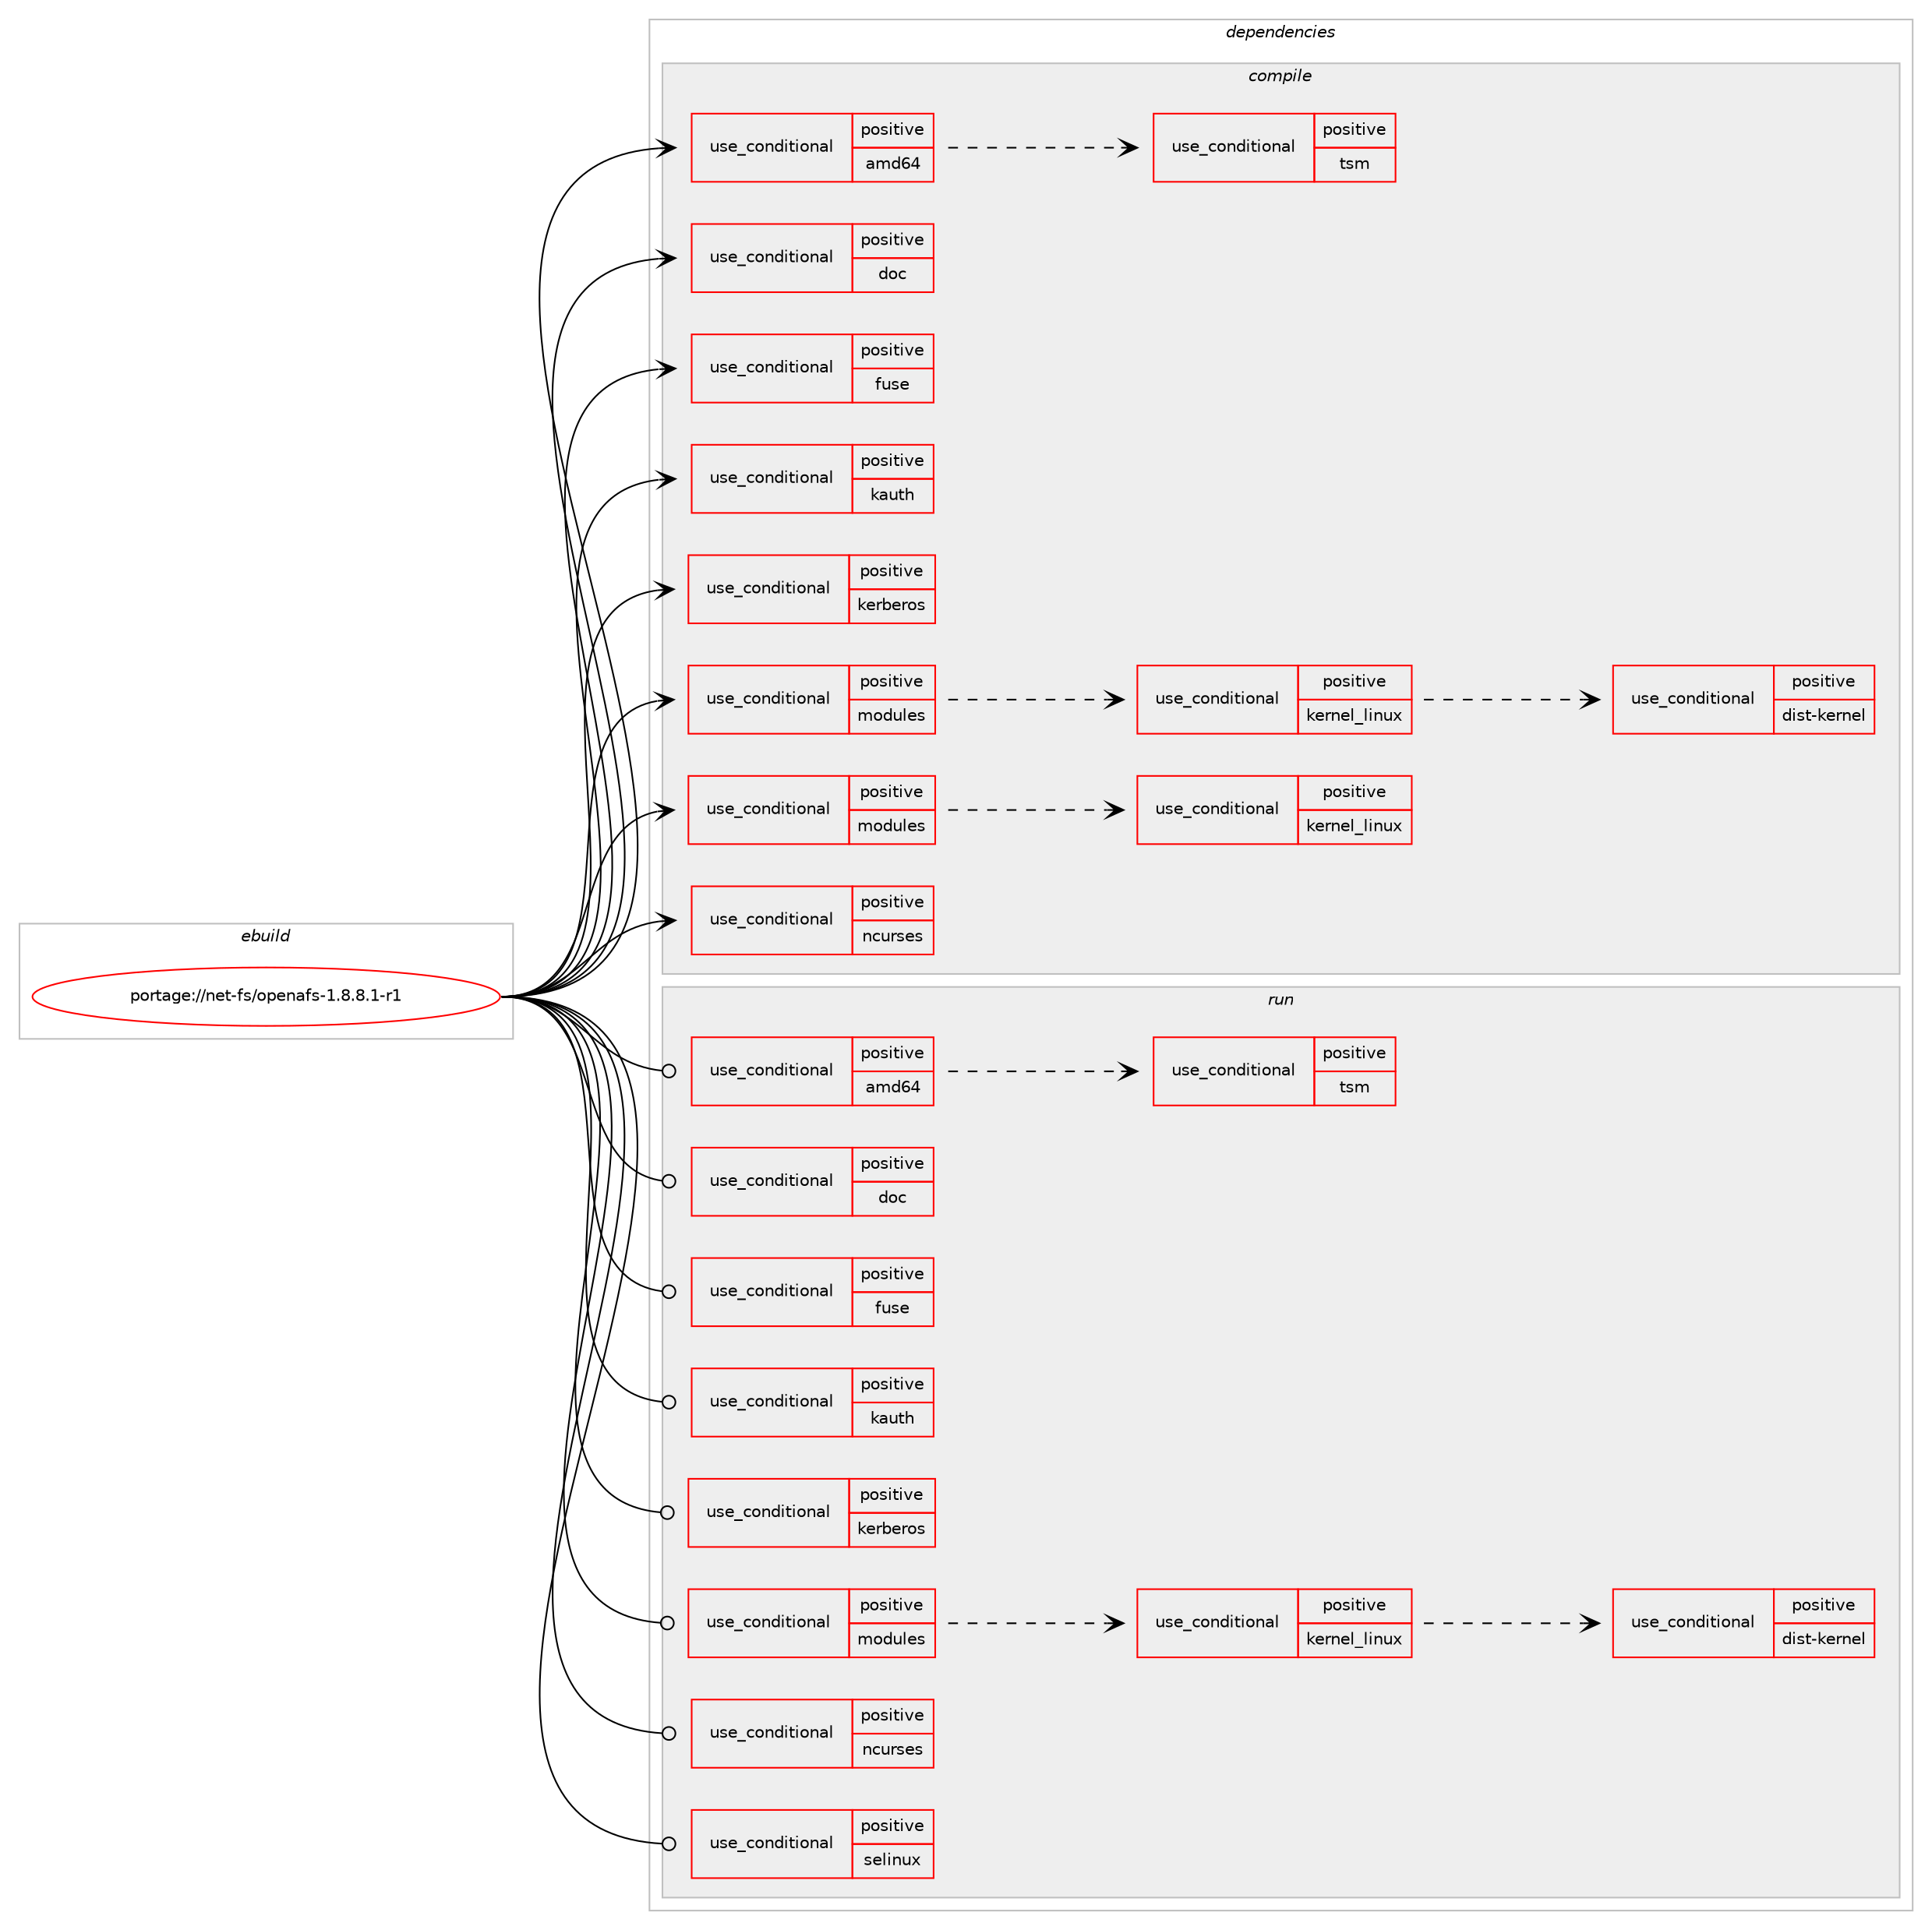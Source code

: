 digraph prolog {

# *************
# Graph options
# *************

newrank=true;
concentrate=true;
compound=true;
graph [rankdir=LR,fontname=Helvetica,fontsize=10,ranksep=1.5];#, ranksep=2.5, nodesep=0.2];
edge  [arrowhead=vee];
node  [fontname=Helvetica,fontsize=10];

# **********
# The ebuild
# **********

subgraph cluster_leftcol {
color=gray;
rank=same;
label=<<i>ebuild</i>>;
id [label="portage://net-fs/openafs-1.8.8.1-r1", color=red, width=4, href="../net-fs/openafs-1.8.8.1-r1.svg"];
}

# ****************
# The dependencies
# ****************

subgraph cluster_midcol {
color=gray;
label=<<i>dependencies</i>>;
subgraph cluster_compile {
fillcolor="#eeeeee";
style=filled;
label=<<i>compile</i>>;
subgraph cond1395 {
dependency1741 [label=<<TABLE BORDER="0" CELLBORDER="1" CELLSPACING="0" CELLPADDING="4"><TR><TD ROWSPAN="3" CELLPADDING="10">use_conditional</TD></TR><TR><TD>positive</TD></TR><TR><TD>amd64</TD></TR></TABLE>>, shape=none, color=red];
subgraph cond1396 {
dependency1742 [label=<<TABLE BORDER="0" CELLBORDER="1" CELLSPACING="0" CELLPADDING="4"><TR><TD ROWSPAN="3" CELLPADDING="10">use_conditional</TD></TR><TR><TD>positive</TD></TR><TR><TD>tsm</TD></TR></TABLE>>, shape=none, color=red];
# *** BEGIN UNKNOWN DEPENDENCY TYPE (TODO) ***
# dependency1742 -> package_dependency(portage://net-fs/openafs-1.8.8.1-r1,install,no,app-backup,tsm,none,[,,],[],[])
# *** END UNKNOWN DEPENDENCY TYPE (TODO) ***

}
dependency1741:e -> dependency1742:w [weight=20,style="dashed",arrowhead="vee"];
}
id:e -> dependency1741:w [weight=20,style="solid",arrowhead="vee"];
subgraph cond1397 {
dependency1743 [label=<<TABLE BORDER="0" CELLBORDER="1" CELLSPACING="0" CELLPADDING="4"><TR><TD ROWSPAN="3" CELLPADDING="10">use_conditional</TD></TR><TR><TD>positive</TD></TR><TR><TD>doc</TD></TR></TABLE>>, shape=none, color=red];
# *** BEGIN UNKNOWN DEPENDENCY TYPE (TODO) ***
# dependency1743 -> package_dependency(portage://net-fs/openafs-1.8.8.1-r1,install,no,app-text,docbook-xsl-stylesheets,none,[,,],[],[])
# *** END UNKNOWN DEPENDENCY TYPE (TODO) ***

# *** BEGIN UNKNOWN DEPENDENCY TYPE (TODO) ***
# dependency1743 -> package_dependency(portage://net-fs/openafs-1.8.8.1-r1,install,no,app-text,docbook-xml-dtd,none,[,,],[slot(4.3)],[])
# *** END UNKNOWN DEPENDENCY TYPE (TODO) ***

}
id:e -> dependency1743:w [weight=20,style="solid",arrowhead="vee"];
subgraph cond1398 {
dependency1744 [label=<<TABLE BORDER="0" CELLBORDER="1" CELLSPACING="0" CELLPADDING="4"><TR><TD ROWSPAN="3" CELLPADDING="10">use_conditional</TD></TR><TR><TD>positive</TD></TR><TR><TD>fuse</TD></TR></TABLE>>, shape=none, color=red];
# *** BEGIN UNKNOWN DEPENDENCY TYPE (TODO) ***
# dependency1744 -> package_dependency(portage://net-fs/openafs-1.8.8.1-r1,install,no,sys-fs,fuse,none,[,,],[slot(0),equal],[])
# *** END UNKNOWN DEPENDENCY TYPE (TODO) ***

}
id:e -> dependency1744:w [weight=20,style="solid",arrowhead="vee"];
subgraph cond1399 {
dependency1745 [label=<<TABLE BORDER="0" CELLBORDER="1" CELLSPACING="0" CELLPADDING="4"><TR><TD ROWSPAN="3" CELLPADDING="10">use_conditional</TD></TR><TR><TD>positive</TD></TR><TR><TD>kauth</TD></TR></TABLE>>, shape=none, color=red];
# *** BEGIN UNKNOWN DEPENDENCY TYPE (TODO) ***
# dependency1745 -> package_dependency(portage://net-fs/openafs-1.8.8.1-r1,install,no,sys-libs,pam,none,[,,],[],[])
# *** END UNKNOWN DEPENDENCY TYPE (TODO) ***

}
id:e -> dependency1745:w [weight=20,style="solid",arrowhead="vee"];
subgraph cond1400 {
dependency1746 [label=<<TABLE BORDER="0" CELLBORDER="1" CELLSPACING="0" CELLPADDING="4"><TR><TD ROWSPAN="3" CELLPADDING="10">use_conditional</TD></TR><TR><TD>positive</TD></TR><TR><TD>kerberos</TD></TR></TABLE>>, shape=none, color=red];
# *** BEGIN UNKNOWN DEPENDENCY TYPE (TODO) ***
# dependency1746 -> package_dependency(portage://net-fs/openafs-1.8.8.1-r1,install,no,virtual,krb5,none,[,,],[],[])
# *** END UNKNOWN DEPENDENCY TYPE (TODO) ***

}
id:e -> dependency1746:w [weight=20,style="solid",arrowhead="vee"];
subgraph cond1401 {
dependency1747 [label=<<TABLE BORDER="0" CELLBORDER="1" CELLSPACING="0" CELLPADDING="4"><TR><TD ROWSPAN="3" CELLPADDING="10">use_conditional</TD></TR><TR><TD>positive</TD></TR><TR><TD>modules</TD></TR></TABLE>>, shape=none, color=red];
subgraph cond1402 {
dependency1748 [label=<<TABLE BORDER="0" CELLBORDER="1" CELLSPACING="0" CELLPADDING="4"><TR><TD ROWSPAN="3" CELLPADDING="10">use_conditional</TD></TR><TR><TD>positive</TD></TR><TR><TD>kernel_linux</TD></TR></TABLE>>, shape=none, color=red];
# *** BEGIN UNKNOWN DEPENDENCY TYPE (TODO) ***
# dependency1748 -> package_dependency(portage://net-fs/openafs-1.8.8.1-r1,install,no,sys-apps,kmod,none,[,,],[],[use(enable(tools),none)])
# *** END UNKNOWN DEPENDENCY TYPE (TODO) ***

subgraph cond1403 {
dependency1749 [label=<<TABLE BORDER="0" CELLBORDER="1" CELLSPACING="0" CELLPADDING="4"><TR><TD ROWSPAN="3" CELLPADDING="10">use_conditional</TD></TR><TR><TD>positive</TD></TR><TR><TD>dist-kernel</TD></TR></TABLE>>, shape=none, color=red];
# *** BEGIN UNKNOWN DEPENDENCY TYPE (TODO) ***
# dependency1749 -> package_dependency(portage://net-fs/openafs-1.8.8.1-r1,install,no,virtual,dist-kernel,none,[,,],any_same_slot,[])
# *** END UNKNOWN DEPENDENCY TYPE (TODO) ***

}
dependency1748:e -> dependency1749:w [weight=20,style="dashed",arrowhead="vee"];
}
dependency1747:e -> dependency1748:w [weight=20,style="dashed",arrowhead="vee"];
}
id:e -> dependency1747:w [weight=20,style="solid",arrowhead="vee"];
subgraph cond1404 {
dependency1750 [label=<<TABLE BORDER="0" CELLBORDER="1" CELLSPACING="0" CELLPADDING="4"><TR><TD ROWSPAN="3" CELLPADDING="10">use_conditional</TD></TR><TR><TD>positive</TD></TR><TR><TD>modules</TD></TR></TABLE>>, shape=none, color=red];
subgraph cond1405 {
dependency1751 [label=<<TABLE BORDER="0" CELLBORDER="1" CELLSPACING="0" CELLPADDING="4"><TR><TD ROWSPAN="3" CELLPADDING="10">use_conditional</TD></TR><TR><TD>positive</TD></TR><TR><TD>kernel_linux</TD></TR></TABLE>>, shape=none, color=red];
# *** BEGIN UNKNOWN DEPENDENCY TYPE (TODO) ***
# dependency1751 -> package_dependency(portage://net-fs/openafs-1.8.8.1-r1,install,no,virtual,linux-sources,none,[,,],[],[])
# *** END UNKNOWN DEPENDENCY TYPE (TODO) ***

# *** BEGIN UNKNOWN DEPENDENCY TYPE (TODO) ***
# dependency1751 -> package_dependency(portage://net-fs/openafs-1.8.8.1-r1,install,no,virtual,libelf,none,[,,],[],[])
# *** END UNKNOWN DEPENDENCY TYPE (TODO) ***

}
dependency1750:e -> dependency1751:w [weight=20,style="dashed",arrowhead="vee"];
}
id:e -> dependency1750:w [weight=20,style="solid",arrowhead="vee"];
subgraph cond1406 {
dependency1752 [label=<<TABLE BORDER="0" CELLBORDER="1" CELLSPACING="0" CELLPADDING="4"><TR><TD ROWSPAN="3" CELLPADDING="10">use_conditional</TD></TR><TR><TD>positive</TD></TR><TR><TD>ncurses</TD></TR></TABLE>>, shape=none, color=red];
# *** BEGIN UNKNOWN DEPENDENCY TYPE (TODO) ***
# dependency1752 -> package_dependency(portage://net-fs/openafs-1.8.8.1-r1,install,no,sys-libs,ncurses,none,[,,],[slot(0),equal],[])
# *** END UNKNOWN DEPENDENCY TYPE (TODO) ***

}
id:e -> dependency1752:w [weight=20,style="solid",arrowhead="vee"];
# *** BEGIN UNKNOWN DEPENDENCY TYPE (TODO) ***
# id -> package_dependency(portage://net-fs/openafs-1.8.8.1-r1,install,no,virtual,libcrypt,none,[,,],any_same_slot,[])
# *** END UNKNOWN DEPENDENCY TYPE (TODO) ***

# *** BEGIN UNKNOWN DEPENDENCY TYPE (TODO) ***
# id -> package_dependency(portage://net-fs/openafs-1.8.8.1-r1,install,no,virtual,libintl,none,[,,],[],[])
# *** END UNKNOWN DEPENDENCY TYPE (TODO) ***

# *** BEGIN UNKNOWN DEPENDENCY TYPE (TODO) ***
# id -> package_dependency(portage://net-fs/openafs-1.8.8.1-r1,install,weak,net-fs,openafs-kernel,none,[,,],[],[])
# *** END UNKNOWN DEPENDENCY TYPE (TODO) ***

}
subgraph cluster_compileandrun {
fillcolor="#eeeeee";
style=filled;
label=<<i>compile and run</i>>;
}
subgraph cluster_run {
fillcolor="#eeeeee";
style=filled;
label=<<i>run</i>>;
subgraph cond1407 {
dependency1753 [label=<<TABLE BORDER="0" CELLBORDER="1" CELLSPACING="0" CELLPADDING="4"><TR><TD ROWSPAN="3" CELLPADDING="10">use_conditional</TD></TR><TR><TD>positive</TD></TR><TR><TD>amd64</TD></TR></TABLE>>, shape=none, color=red];
subgraph cond1408 {
dependency1754 [label=<<TABLE BORDER="0" CELLBORDER="1" CELLSPACING="0" CELLPADDING="4"><TR><TD ROWSPAN="3" CELLPADDING="10">use_conditional</TD></TR><TR><TD>positive</TD></TR><TR><TD>tsm</TD></TR></TABLE>>, shape=none, color=red];
# *** BEGIN UNKNOWN DEPENDENCY TYPE (TODO) ***
# dependency1754 -> package_dependency(portage://net-fs/openafs-1.8.8.1-r1,run,no,app-backup,tsm,none,[,,],[],[])
# *** END UNKNOWN DEPENDENCY TYPE (TODO) ***

}
dependency1753:e -> dependency1754:w [weight=20,style="dashed",arrowhead="vee"];
}
id:e -> dependency1753:w [weight=20,style="solid",arrowhead="odot"];
subgraph cond1409 {
dependency1755 [label=<<TABLE BORDER="0" CELLBORDER="1" CELLSPACING="0" CELLPADDING="4"><TR><TD ROWSPAN="3" CELLPADDING="10">use_conditional</TD></TR><TR><TD>positive</TD></TR><TR><TD>doc</TD></TR></TABLE>>, shape=none, color=red];
# *** BEGIN UNKNOWN DEPENDENCY TYPE (TODO) ***
# dependency1755 -> package_dependency(portage://net-fs/openafs-1.8.8.1-r1,run,no,app-text,docbook-xsl-stylesheets,none,[,,],[],[])
# *** END UNKNOWN DEPENDENCY TYPE (TODO) ***

# *** BEGIN UNKNOWN DEPENDENCY TYPE (TODO) ***
# dependency1755 -> package_dependency(portage://net-fs/openafs-1.8.8.1-r1,run,no,app-text,docbook-xml-dtd,none,[,,],[slot(4.3)],[])
# *** END UNKNOWN DEPENDENCY TYPE (TODO) ***

}
id:e -> dependency1755:w [weight=20,style="solid",arrowhead="odot"];
subgraph cond1410 {
dependency1756 [label=<<TABLE BORDER="0" CELLBORDER="1" CELLSPACING="0" CELLPADDING="4"><TR><TD ROWSPAN="3" CELLPADDING="10">use_conditional</TD></TR><TR><TD>positive</TD></TR><TR><TD>fuse</TD></TR></TABLE>>, shape=none, color=red];
# *** BEGIN UNKNOWN DEPENDENCY TYPE (TODO) ***
# dependency1756 -> package_dependency(portage://net-fs/openafs-1.8.8.1-r1,run,no,sys-fs,fuse,none,[,,],[slot(0),equal],[])
# *** END UNKNOWN DEPENDENCY TYPE (TODO) ***

}
id:e -> dependency1756:w [weight=20,style="solid",arrowhead="odot"];
subgraph cond1411 {
dependency1757 [label=<<TABLE BORDER="0" CELLBORDER="1" CELLSPACING="0" CELLPADDING="4"><TR><TD ROWSPAN="3" CELLPADDING="10">use_conditional</TD></TR><TR><TD>positive</TD></TR><TR><TD>kauth</TD></TR></TABLE>>, shape=none, color=red];
# *** BEGIN UNKNOWN DEPENDENCY TYPE (TODO) ***
# dependency1757 -> package_dependency(portage://net-fs/openafs-1.8.8.1-r1,run,no,sys-libs,pam,none,[,,],[],[])
# *** END UNKNOWN DEPENDENCY TYPE (TODO) ***

}
id:e -> dependency1757:w [weight=20,style="solid",arrowhead="odot"];
subgraph cond1412 {
dependency1758 [label=<<TABLE BORDER="0" CELLBORDER="1" CELLSPACING="0" CELLPADDING="4"><TR><TD ROWSPAN="3" CELLPADDING="10">use_conditional</TD></TR><TR><TD>positive</TD></TR><TR><TD>kerberos</TD></TR></TABLE>>, shape=none, color=red];
# *** BEGIN UNKNOWN DEPENDENCY TYPE (TODO) ***
# dependency1758 -> package_dependency(portage://net-fs/openafs-1.8.8.1-r1,run,no,virtual,krb5,none,[,,],[],[])
# *** END UNKNOWN DEPENDENCY TYPE (TODO) ***

}
id:e -> dependency1758:w [weight=20,style="solid",arrowhead="odot"];
subgraph cond1413 {
dependency1759 [label=<<TABLE BORDER="0" CELLBORDER="1" CELLSPACING="0" CELLPADDING="4"><TR><TD ROWSPAN="3" CELLPADDING="10">use_conditional</TD></TR><TR><TD>positive</TD></TR><TR><TD>modules</TD></TR></TABLE>>, shape=none, color=red];
subgraph cond1414 {
dependency1760 [label=<<TABLE BORDER="0" CELLBORDER="1" CELLSPACING="0" CELLPADDING="4"><TR><TD ROWSPAN="3" CELLPADDING="10">use_conditional</TD></TR><TR><TD>positive</TD></TR><TR><TD>kernel_linux</TD></TR></TABLE>>, shape=none, color=red];
# *** BEGIN UNKNOWN DEPENDENCY TYPE (TODO) ***
# dependency1760 -> package_dependency(portage://net-fs/openafs-1.8.8.1-r1,run,no,sys-apps,kmod,none,[,,],[],[use(enable(tools),none)])
# *** END UNKNOWN DEPENDENCY TYPE (TODO) ***

subgraph cond1415 {
dependency1761 [label=<<TABLE BORDER="0" CELLBORDER="1" CELLSPACING="0" CELLPADDING="4"><TR><TD ROWSPAN="3" CELLPADDING="10">use_conditional</TD></TR><TR><TD>positive</TD></TR><TR><TD>dist-kernel</TD></TR></TABLE>>, shape=none, color=red];
# *** BEGIN UNKNOWN DEPENDENCY TYPE (TODO) ***
# dependency1761 -> package_dependency(portage://net-fs/openafs-1.8.8.1-r1,run,no,virtual,dist-kernel,none,[,,],any_same_slot,[])
# *** END UNKNOWN DEPENDENCY TYPE (TODO) ***

}
dependency1760:e -> dependency1761:w [weight=20,style="dashed",arrowhead="vee"];
}
dependency1759:e -> dependency1760:w [weight=20,style="dashed",arrowhead="vee"];
}
id:e -> dependency1759:w [weight=20,style="solid",arrowhead="odot"];
subgraph cond1416 {
dependency1762 [label=<<TABLE BORDER="0" CELLBORDER="1" CELLSPACING="0" CELLPADDING="4"><TR><TD ROWSPAN="3" CELLPADDING="10">use_conditional</TD></TR><TR><TD>positive</TD></TR><TR><TD>ncurses</TD></TR></TABLE>>, shape=none, color=red];
# *** BEGIN UNKNOWN DEPENDENCY TYPE (TODO) ***
# dependency1762 -> package_dependency(portage://net-fs/openafs-1.8.8.1-r1,run,no,sys-libs,ncurses,none,[,,],[slot(0),equal],[])
# *** END UNKNOWN DEPENDENCY TYPE (TODO) ***

}
id:e -> dependency1762:w [weight=20,style="solid",arrowhead="odot"];
subgraph cond1417 {
dependency1763 [label=<<TABLE BORDER="0" CELLBORDER="1" CELLSPACING="0" CELLPADDING="4"><TR><TD ROWSPAN="3" CELLPADDING="10">use_conditional</TD></TR><TR><TD>positive</TD></TR><TR><TD>selinux</TD></TR></TABLE>>, shape=none, color=red];
# *** BEGIN UNKNOWN DEPENDENCY TYPE (TODO) ***
# dependency1763 -> package_dependency(portage://net-fs/openafs-1.8.8.1-r1,run,no,sec-policy,selinux-afs,none,[,,],[],[])
# *** END UNKNOWN DEPENDENCY TYPE (TODO) ***

}
id:e -> dependency1763:w [weight=20,style="solid",arrowhead="odot"];
# *** BEGIN UNKNOWN DEPENDENCY TYPE (TODO) ***
# id -> package_dependency(portage://net-fs/openafs-1.8.8.1-r1,run,no,virtual,libcrypt,none,[,,],any_same_slot,[])
# *** END UNKNOWN DEPENDENCY TYPE (TODO) ***

# *** BEGIN UNKNOWN DEPENDENCY TYPE (TODO) ***
# id -> package_dependency(portage://net-fs/openafs-1.8.8.1-r1,run,no,virtual,libintl,none,[,,],[],[])
# *** END UNKNOWN DEPENDENCY TYPE (TODO) ***

# *** BEGIN UNKNOWN DEPENDENCY TYPE (TODO) ***
# id -> package_dependency(portage://net-fs/openafs-1.8.8.1-r1,run,no,virtual,tmpfiles,none,[,,],[],[])
# *** END UNKNOWN DEPENDENCY TYPE (TODO) ***

# *** BEGIN UNKNOWN DEPENDENCY TYPE (TODO) ***
# id -> package_dependency(portage://net-fs/openafs-1.8.8.1-r1,run,weak,net-fs,openafs-kernel,none,[,,],[],[])
# *** END UNKNOWN DEPENDENCY TYPE (TODO) ***

}
}

# **************
# The candidates
# **************

subgraph cluster_choices {
rank=same;
color=gray;
label=<<i>candidates</i>>;

}

}
